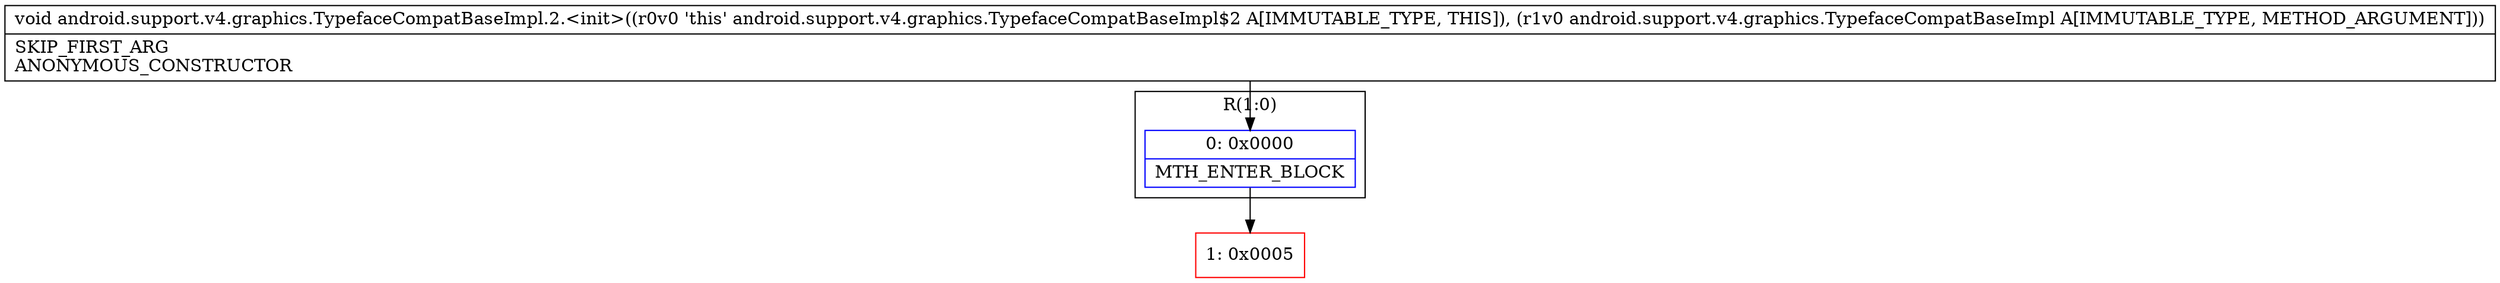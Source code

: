 digraph "CFG forandroid.support.v4.graphics.TypefaceCompatBaseImpl.2.\<init\>(Landroid\/support\/v4\/graphics\/TypefaceCompatBaseImpl;)V" {
subgraph cluster_Region_550055596 {
label = "R(1:0)";
node [shape=record,color=blue];
Node_0 [shape=record,label="{0\:\ 0x0000|MTH_ENTER_BLOCK\l}"];
}
Node_1 [shape=record,color=red,label="{1\:\ 0x0005}"];
MethodNode[shape=record,label="{void android.support.v4.graphics.TypefaceCompatBaseImpl.2.\<init\>((r0v0 'this' android.support.v4.graphics.TypefaceCompatBaseImpl$2 A[IMMUTABLE_TYPE, THIS]), (r1v0 android.support.v4.graphics.TypefaceCompatBaseImpl A[IMMUTABLE_TYPE, METHOD_ARGUMENT]))  | SKIP_FIRST_ARG\lANONYMOUS_CONSTRUCTOR\l}"];
MethodNode -> Node_0;
Node_0 -> Node_1;
}

